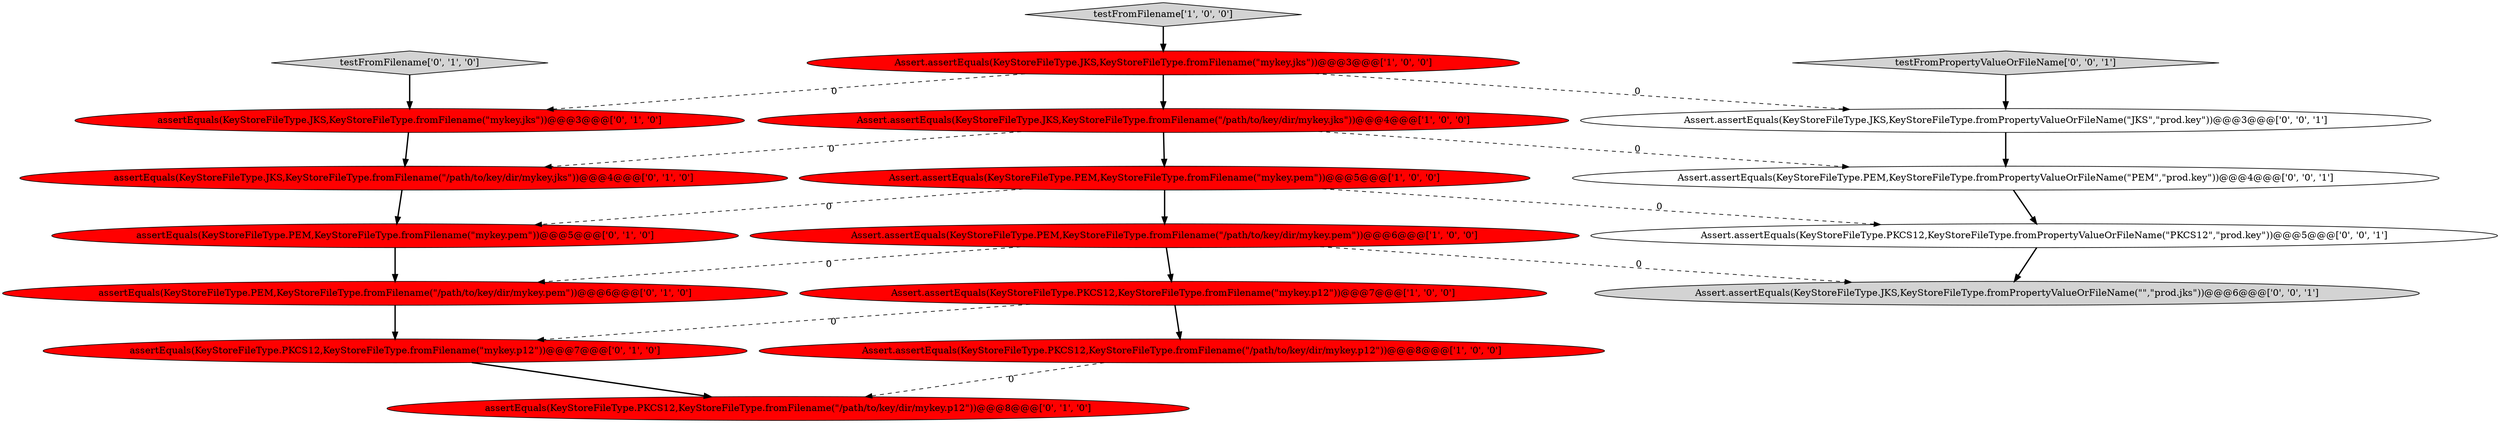 digraph {
12 [style = filled, label = "assertEquals(KeyStoreFileType.PKCS12,KeyStoreFileType.fromFilename(\"mykey.p12\"))@@@7@@@['0', '1', '0']", fillcolor = red, shape = ellipse image = "AAA1AAABBB2BBB"];
18 [style = filled, label = "testFromPropertyValueOrFileName['0', '0', '1']", fillcolor = lightgray, shape = diamond image = "AAA0AAABBB3BBB"];
8 [style = filled, label = "assertEquals(KeyStoreFileType.PEM,KeyStoreFileType.fromFilename(\"/path/to/key/dir/mykey.pem\"))@@@6@@@['0', '1', '0']", fillcolor = red, shape = ellipse image = "AAA1AAABBB2BBB"];
2 [style = filled, label = "Assert.assertEquals(KeyStoreFileType.PKCS12,KeyStoreFileType.fromFilename(\"/path/to/key/dir/mykey.p12\"))@@@8@@@['1', '0', '0']", fillcolor = red, shape = ellipse image = "AAA1AAABBB1BBB"];
15 [style = filled, label = "Assert.assertEquals(KeyStoreFileType.PKCS12,KeyStoreFileType.fromPropertyValueOrFileName(\"PKCS12\",\"prod.key\"))@@@5@@@['0', '0', '1']", fillcolor = white, shape = ellipse image = "AAA0AAABBB3BBB"];
17 [style = filled, label = "Assert.assertEquals(KeyStoreFileType.JKS,KeyStoreFileType.fromPropertyValueOrFileName(\"\",\"prod.jks\"))@@@6@@@['0', '0', '1']", fillcolor = lightgray, shape = ellipse image = "AAA0AAABBB3BBB"];
7 [style = filled, label = "assertEquals(KeyStoreFileType.JKS,KeyStoreFileType.fromFilename(\"mykey.jks\"))@@@3@@@['0', '1', '0']", fillcolor = red, shape = ellipse image = "AAA1AAABBB2BBB"];
11 [style = filled, label = "assertEquals(KeyStoreFileType.PKCS12,KeyStoreFileType.fromFilename(\"/path/to/key/dir/mykey.p12\"))@@@8@@@['0', '1', '0']", fillcolor = red, shape = ellipse image = "AAA1AAABBB2BBB"];
9 [style = filled, label = "assertEquals(KeyStoreFileType.JKS,KeyStoreFileType.fromFilename(\"/path/to/key/dir/mykey.jks\"))@@@4@@@['0', '1', '0']", fillcolor = red, shape = ellipse image = "AAA1AAABBB2BBB"];
5 [style = filled, label = "Assert.assertEquals(KeyStoreFileType.PEM,KeyStoreFileType.fromFilename(\"mykey.pem\"))@@@5@@@['1', '0', '0']", fillcolor = red, shape = ellipse image = "AAA1AAABBB1BBB"];
4 [style = filled, label = "testFromFilename['1', '0', '0']", fillcolor = lightgray, shape = diamond image = "AAA0AAABBB1BBB"];
13 [style = filled, label = "assertEquals(KeyStoreFileType.PEM,KeyStoreFileType.fromFilename(\"mykey.pem\"))@@@5@@@['0', '1', '0']", fillcolor = red, shape = ellipse image = "AAA1AAABBB2BBB"];
6 [style = filled, label = "Assert.assertEquals(KeyStoreFileType.PEM,KeyStoreFileType.fromFilename(\"/path/to/key/dir/mykey.pem\"))@@@6@@@['1', '0', '0']", fillcolor = red, shape = ellipse image = "AAA1AAABBB1BBB"];
0 [style = filled, label = "Assert.assertEquals(KeyStoreFileType.PKCS12,KeyStoreFileType.fromFilename(\"mykey.p12\"))@@@7@@@['1', '0', '0']", fillcolor = red, shape = ellipse image = "AAA1AAABBB1BBB"];
1 [style = filled, label = "Assert.assertEquals(KeyStoreFileType.JKS,KeyStoreFileType.fromFilename(\"/path/to/key/dir/mykey.jks\"))@@@4@@@['1', '0', '0']", fillcolor = red, shape = ellipse image = "AAA1AAABBB1BBB"];
10 [style = filled, label = "testFromFilename['0', '1', '0']", fillcolor = lightgray, shape = diamond image = "AAA0AAABBB2BBB"];
16 [style = filled, label = "Assert.assertEquals(KeyStoreFileType.PEM,KeyStoreFileType.fromPropertyValueOrFileName(\"PEM\",\"prod.key\"))@@@4@@@['0', '0', '1']", fillcolor = white, shape = ellipse image = "AAA0AAABBB3BBB"];
14 [style = filled, label = "Assert.assertEquals(KeyStoreFileType.JKS,KeyStoreFileType.fromPropertyValueOrFileName(\"JKS\",\"prod.key\"))@@@3@@@['0', '0', '1']", fillcolor = white, shape = ellipse image = "AAA0AAABBB3BBB"];
3 [style = filled, label = "Assert.assertEquals(KeyStoreFileType.JKS,KeyStoreFileType.fromFilename(\"mykey.jks\"))@@@3@@@['1', '0', '0']", fillcolor = red, shape = ellipse image = "AAA1AAABBB1BBB"];
1->5 [style = bold, label=""];
14->16 [style = bold, label=""];
5->13 [style = dashed, label="0"];
16->15 [style = bold, label=""];
4->3 [style = bold, label=""];
6->8 [style = dashed, label="0"];
3->1 [style = bold, label=""];
3->7 [style = dashed, label="0"];
0->2 [style = bold, label=""];
12->11 [style = bold, label=""];
1->9 [style = dashed, label="0"];
6->17 [style = dashed, label="0"];
6->0 [style = bold, label=""];
0->12 [style = dashed, label="0"];
10->7 [style = bold, label=""];
7->9 [style = bold, label=""];
15->17 [style = bold, label=""];
5->6 [style = bold, label=""];
1->16 [style = dashed, label="0"];
2->11 [style = dashed, label="0"];
13->8 [style = bold, label=""];
3->14 [style = dashed, label="0"];
5->15 [style = dashed, label="0"];
18->14 [style = bold, label=""];
8->12 [style = bold, label=""];
9->13 [style = bold, label=""];
}
